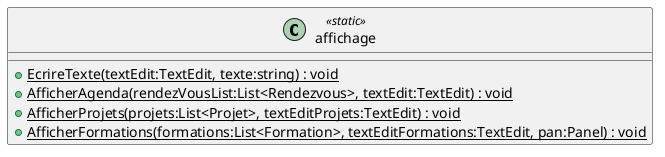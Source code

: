 @startuml affichage
class affichage <<static>> {
    + {static} EcrireTexte(textEdit:TextEdit, texte:string) : void
    + {static} AfficherAgenda(rendezVousList:List<Rendezvous>, textEdit:TextEdit) : void
    + {static} AfficherProjets(projets:List<Projet>, textEditProjets:TextEdit) : void
    + {static} AfficherFormations(formations:List<Formation>, textEditFormations:TextEdit, pan:Panel) : void
}
@enduml
